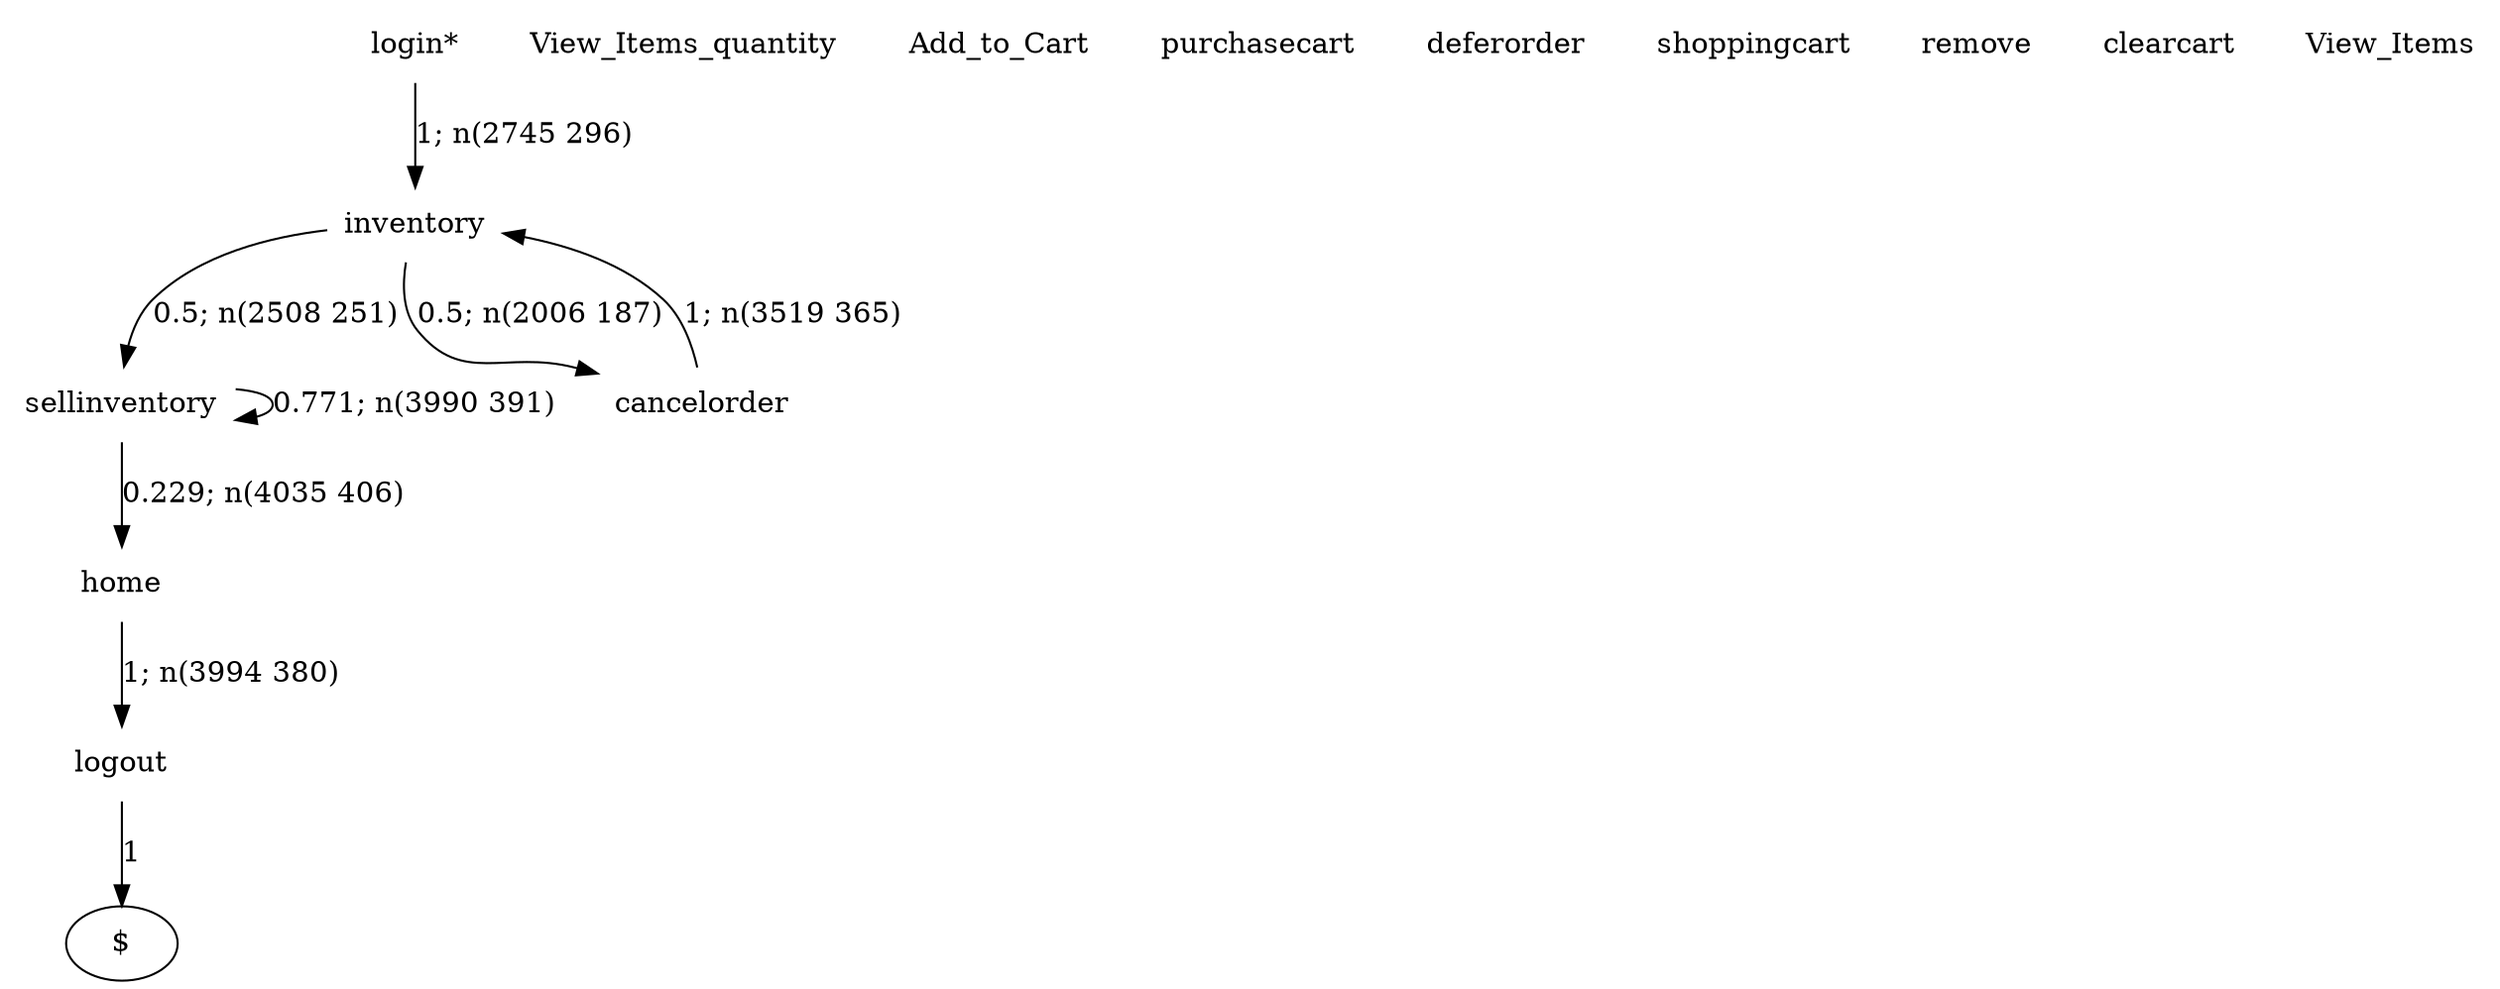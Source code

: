 digraph G {"login*" [label="login*",shape=none];"View_Items_quantity" [label="View_Items_quantity",shape=none];"Add_to_Cart" [label="Add_to_Cart",shape=none];"purchasecart" [label="purchasecart",shape=none];"home" [label="home",shape=none];"logout" [label="logout",shape=none];"deferorder" [label="deferorder",shape=none];"shoppingcart" [label="shoppingcart",shape=none];"remove" [label="remove",shape=none];"inventory" [label="inventory",shape=none];"sellinventory" [label="sellinventory",shape=none];"clearcart" [label="clearcart",shape=none];"View_Items" [label="View_Items",shape=none];"cancelorder" [label="cancelorder",shape=none];"login*"->"inventory" [style=solid,label="1; n(2745 296)"];"home"->"logout" [style=solid,label="1; n(3994 380)"];"logout"->"$" [style=solid,label="1"];"inventory"->"sellinventory" [style=solid,label="0.5; n(2508 251)"];"inventory"->"cancelorder" [style=solid,label="0.5; n(2006 187)"];"sellinventory"->"home" [style=solid,label="0.229; n(4035 406)"];"sellinventory"->"sellinventory" [style=solid,label="0.771; n(3990 391)"];"cancelorder"->"inventory" [style=solid,label="1; n(3519 365)"];}
